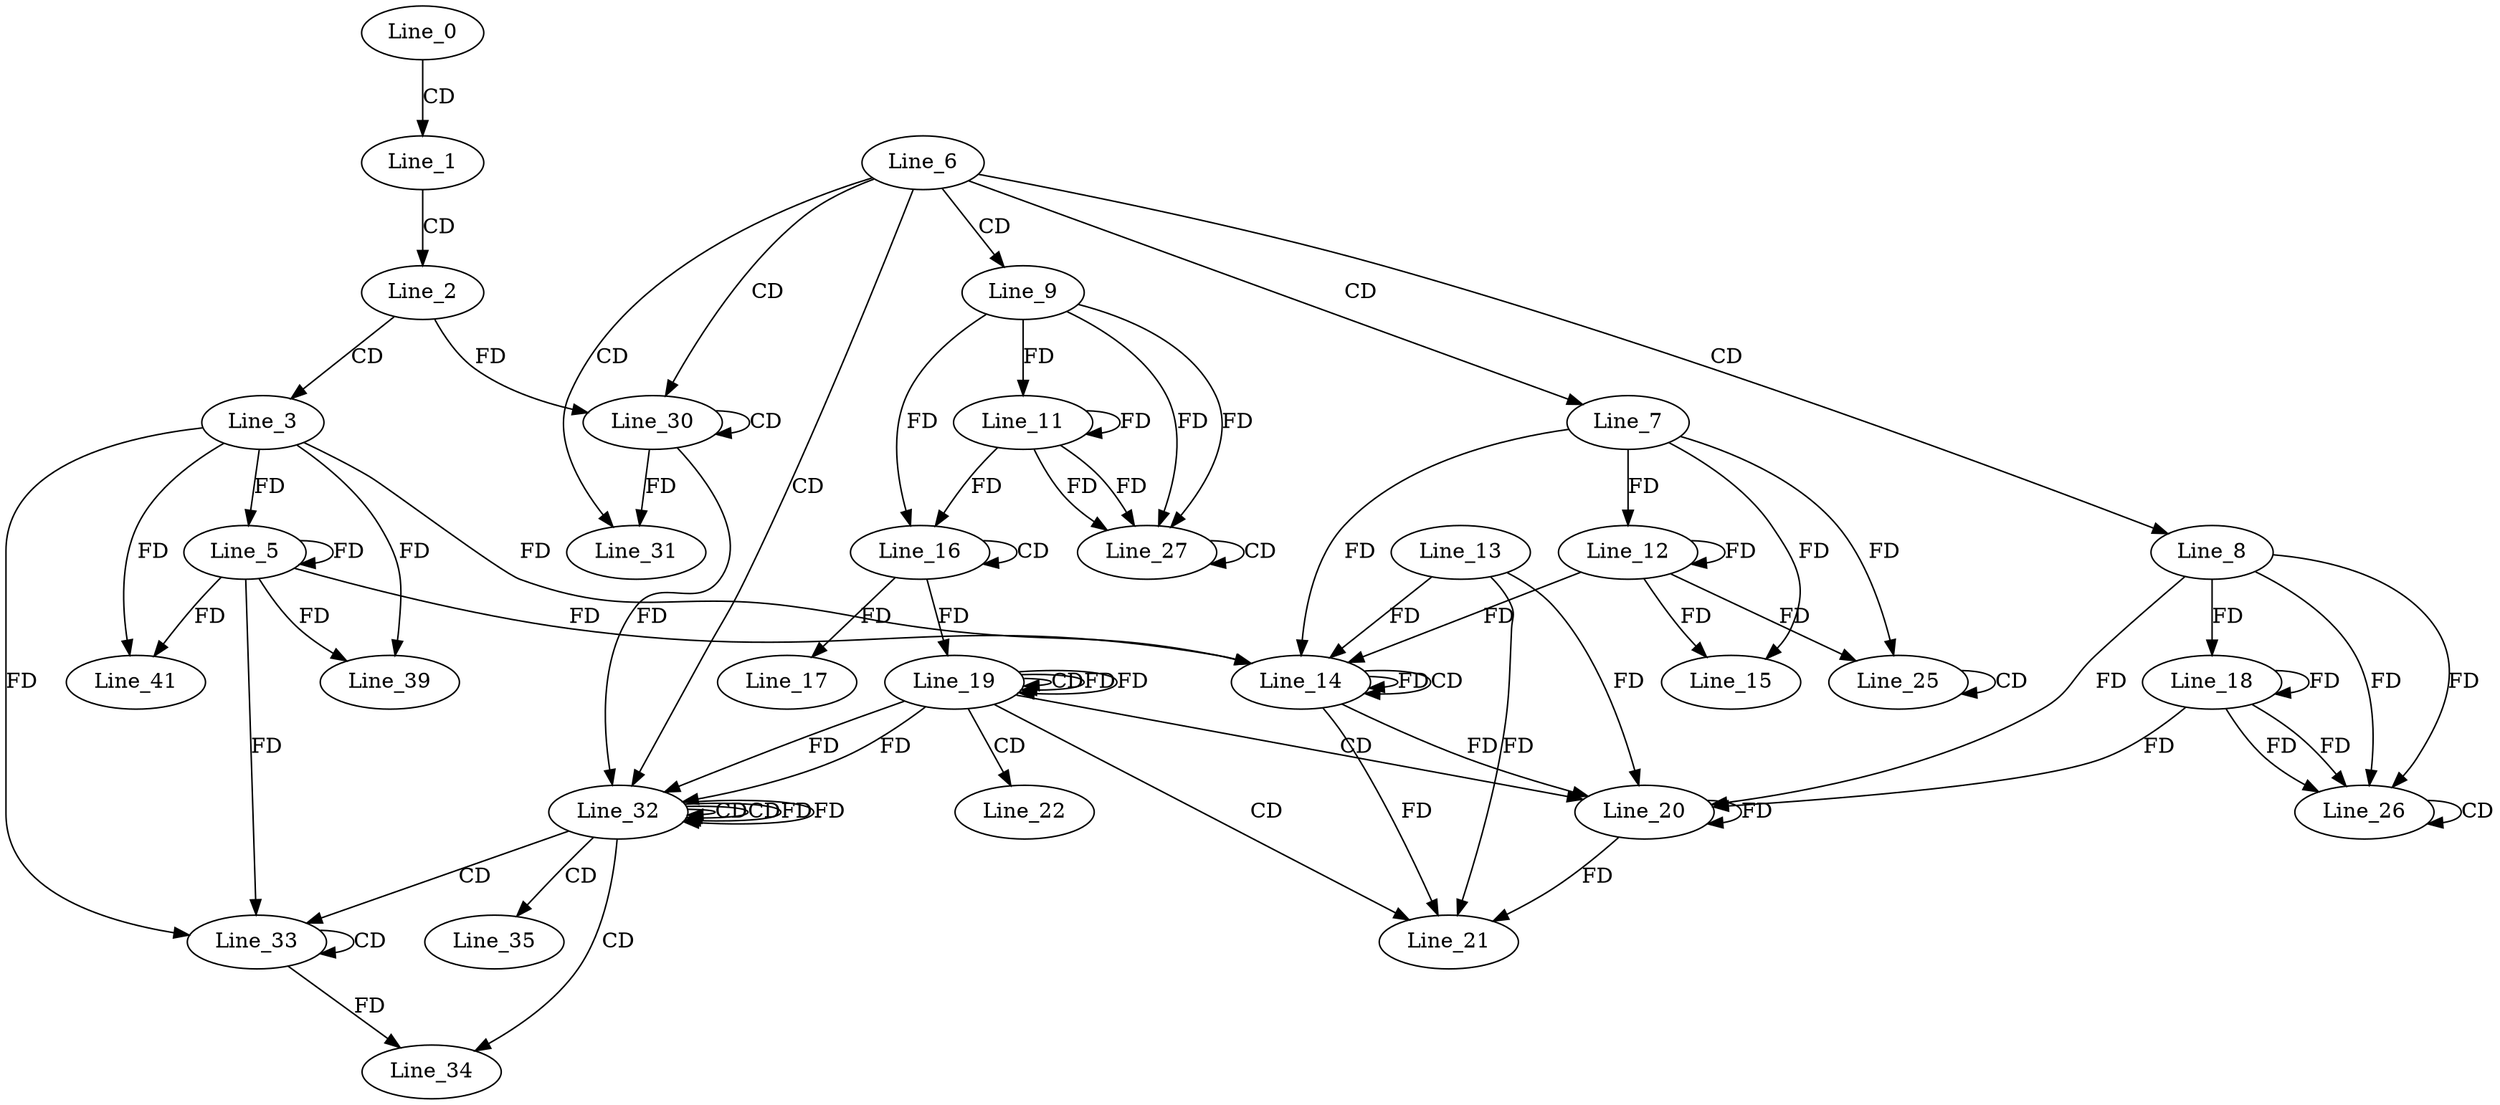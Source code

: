 digraph G {
  Line_0;
  Line_1;
  Line_2;
  Line_3;
  Line_5;
  Line_6;
  Line_7;
  Line_8;
  Line_9;
  Line_11;
  Line_11;
  Line_12;
  Line_14;
  Line_13;
  Line_14;
  Line_14;
  Line_14;
  Line_15;
  Line_16;
  Line_16;
  Line_17;
  Line_18;
  Line_19;
  Line_19;
  Line_19;
  Line_20;
  Line_20;
  Line_21;
  Line_22;
  Line_25;
  Line_25;
  Line_26;
  Line_26;
  Line_27;
  Line_27;
  Line_30;
  Line_30;
  Line_31;
  Line_31;
  Line_32;
  Line_32;
  Line_32;
  Line_33;
  Line_33;
  Line_34;
  Line_35;
  Line_39;
  Line_41;
  Line_0 -> Line_1 [ label="CD" ];
  Line_1 -> Line_2 [ label="CD" ];
  Line_2 -> Line_3 [ label="CD" ];
  Line_3 -> Line_5 [ label="FD" ];
  Line_5 -> Line_5 [ label="FD" ];
  Line_6 -> Line_7 [ label="CD" ];
  Line_6 -> Line_8 [ label="CD" ];
  Line_6 -> Line_9 [ label="CD" ];
  Line_9 -> Line_11 [ label="FD" ];
  Line_11 -> Line_11 [ label="FD" ];
  Line_7 -> Line_12 [ label="FD" ];
  Line_12 -> Line_12 [ label="FD" ];
  Line_14 -> Line_14 [ label="FD" ];
  Line_13 -> Line_14 [ label="FD" ];
  Line_3 -> Line_14 [ label="FD" ];
  Line_5 -> Line_14 [ label="FD" ];
  Line_14 -> Line_14 [ label="CD" ];
  Line_7 -> Line_14 [ label="FD" ];
  Line_12 -> Line_14 [ label="FD" ];
  Line_7 -> Line_15 [ label="FD" ];
  Line_12 -> Line_15 [ label="FD" ];
  Line_16 -> Line_16 [ label="CD" ];
  Line_9 -> Line_16 [ label="FD" ];
  Line_11 -> Line_16 [ label="FD" ];
  Line_16 -> Line_17 [ label="FD" ];
  Line_8 -> Line_18 [ label="FD" ];
  Line_18 -> Line_18 [ label="FD" ];
  Line_16 -> Line_19 [ label="FD" ];
  Line_19 -> Line_19 [ label="CD" ];
  Line_19 -> Line_19 [ label="FD" ];
  Line_19 -> Line_20 [ label="CD" ];
  Line_20 -> Line_20 [ label="FD" ];
  Line_14 -> Line_20 [ label="FD" ];
  Line_13 -> Line_20 [ label="FD" ];
  Line_8 -> Line_20 [ label="FD" ];
  Line_18 -> Line_20 [ label="FD" ];
  Line_19 -> Line_21 [ label="CD" ];
  Line_20 -> Line_21 [ label="FD" ];
  Line_14 -> Line_21 [ label="FD" ];
  Line_13 -> Line_21 [ label="FD" ];
  Line_19 -> Line_22 [ label="CD" ];
  Line_7 -> Line_25 [ label="FD" ];
  Line_12 -> Line_25 [ label="FD" ];
  Line_25 -> Line_25 [ label="CD" ];
  Line_8 -> Line_26 [ label="FD" ];
  Line_18 -> Line_26 [ label="FD" ];
  Line_26 -> Line_26 [ label="CD" ];
  Line_8 -> Line_26 [ label="FD" ];
  Line_18 -> Line_26 [ label="FD" ];
  Line_9 -> Line_27 [ label="FD" ];
  Line_11 -> Line_27 [ label="FD" ];
  Line_27 -> Line_27 [ label="CD" ];
  Line_9 -> Line_27 [ label="FD" ];
  Line_11 -> Line_27 [ label="FD" ];
  Line_6 -> Line_30 [ label="CD" ];
  Line_30 -> Line_30 [ label="CD" ];
  Line_2 -> Line_30 [ label="FD" ];
  Line_6 -> Line_31 [ label="CD" ];
  Line_30 -> Line_31 [ label="FD" ];
  Line_6 -> Line_32 [ label="CD" ];
  Line_32 -> Line_32 [ label="CD" ];
  Line_19 -> Line_32 [ label="FD" ];
  Line_30 -> Line_32 [ label="FD" ];
  Line_32 -> Line_32 [ label="CD" ];
  Line_32 -> Line_32 [ label="FD" ];
  Line_19 -> Line_32 [ label="FD" ];
  Line_32 -> Line_33 [ label="CD" ];
  Line_33 -> Line_33 [ label="CD" ];
  Line_3 -> Line_33 [ label="FD" ];
  Line_5 -> Line_33 [ label="FD" ];
  Line_32 -> Line_34 [ label="CD" ];
  Line_33 -> Line_34 [ label="FD" ];
  Line_32 -> Line_35 [ label="CD" ];
  Line_3 -> Line_39 [ label="FD" ];
  Line_5 -> Line_39 [ label="FD" ];
  Line_3 -> Line_41 [ label="FD" ];
  Line_5 -> Line_41 [ label="FD" ];
  Line_19 -> Line_19 [ label="FD" ];
  Line_32 -> Line_32 [ label="FD" ];
}
